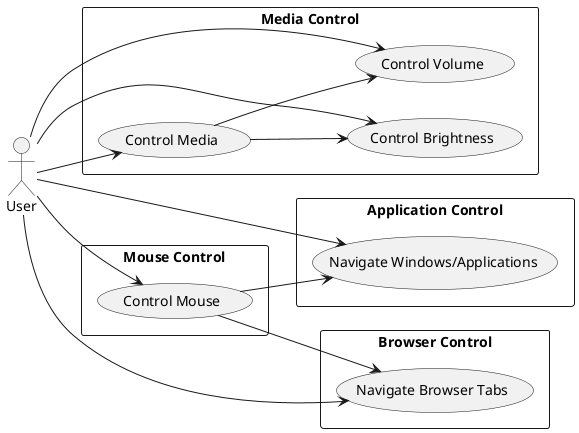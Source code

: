 @startuml
left to right direction

actor User

rectangle "Media Control" {
    usecase "Control Volume" as UC1
    usecase "Control Brightness" as UC2
    usecase "Control Media" as UC3
}

rectangle "Application Control" {
    usecase "Navigate Windows/Applications" as UC4
}

rectangle "Browser Control" {
    usecase "Navigate Browser Tabs" as UC5
}

rectangle "Mouse Control" {
    usecase "Control Mouse" as UC6
}

User --> UC1
User --> UC2
User --> UC3
User --> UC4
User --> UC5
User --> UC6

UC3 --> UC1
UC3 --> UC2
UC6 --> UC4
UC6 --> UC5
@enduml